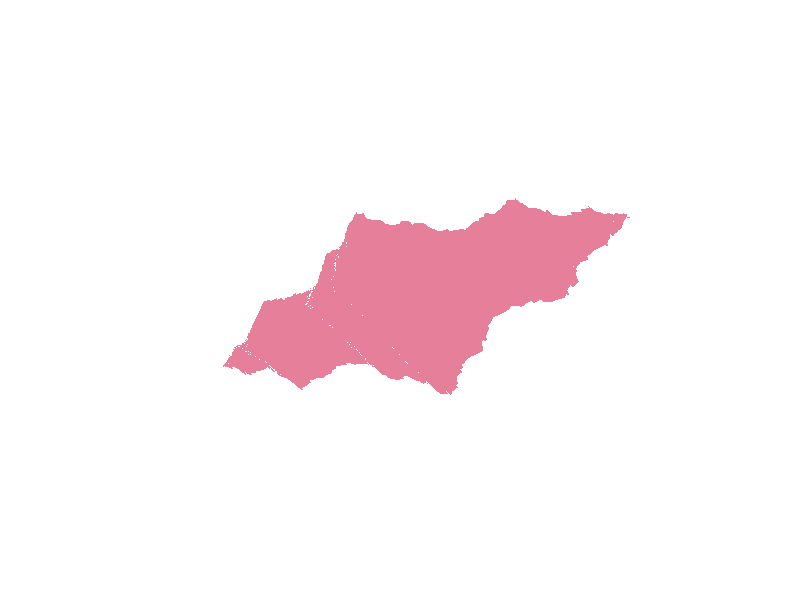 // Persistence Of Vision raytracer version 3.5 sample file.
//
// -w320 -h320
// -w800 -h800 +a0.3

global_settings { assumed_gamma 2.2 }

julia_fractal {
        <-.745,0,.113,.05>
        max_iteration 9
        precision 20
        hypercomplex
	texture {  pigment { color rgb <.9,.5,.6> }
		   finish { phong .9 phong_size 20 }
	}
        rotate <135,-30,0>
}

background { color rgb <1,1,1> }

light_source { <4,3.99,10> color rgb <.9,.95,.9> }

camera { location <0,3.0,2>
         up       <0,1.4,0>
         right    <1.4,0,0>
	 sky	  <0,0,1>
         look_at  <0,0,0>
}
